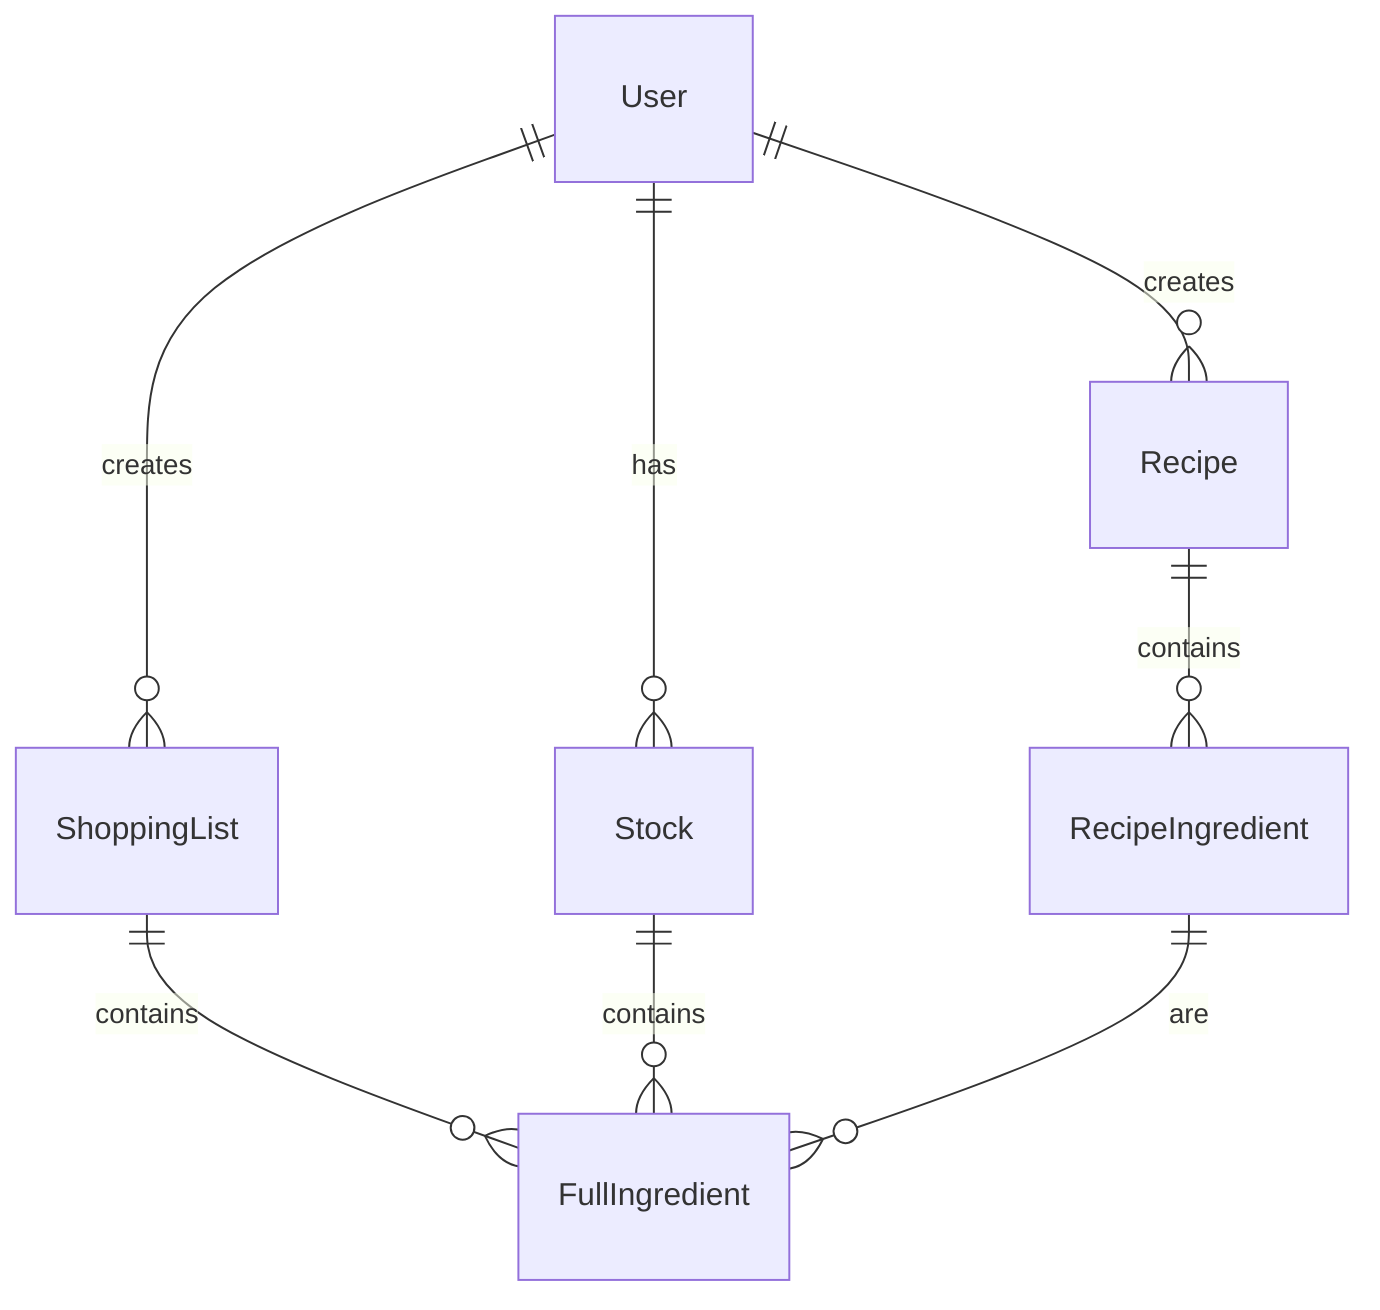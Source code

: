 erDiagram
    User ||--o{ Stock: has
    User ||--o{ Recipe: creates
    User ||--o{ ShoppingList: creates
    ShoppingList ||--o{ FullIngredient: contains
    Stock ||--o{ FullIngredient: contains
    Recipe ||--o{ RecipeIngredient: contains
    RecipeIngredient ||--o{ FullIngredient: are